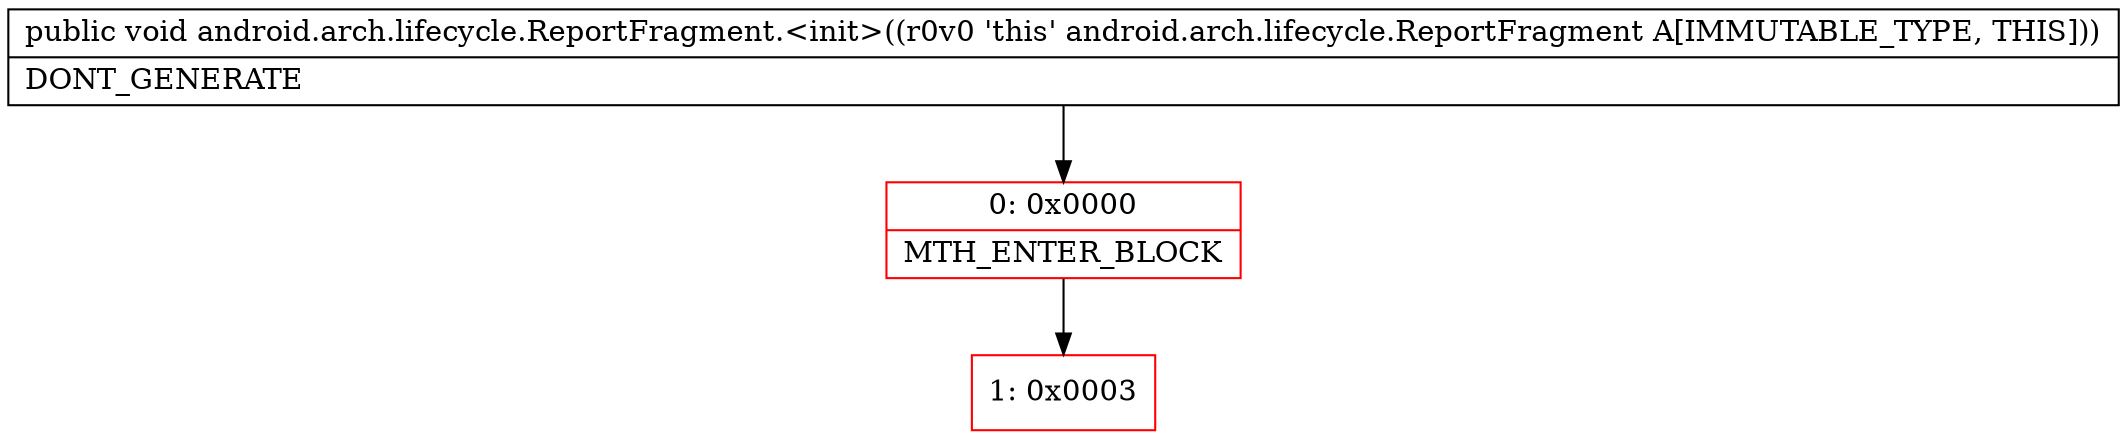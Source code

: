 digraph "CFG forandroid.arch.lifecycle.ReportFragment.\<init\>()V" {
subgraph cluster_Region_1056692771 {
label = "R(0)";
node [shape=record,color=blue];
}
Node_0 [shape=record,color=red,label="{0\:\ 0x0000|MTH_ENTER_BLOCK\l}"];
Node_1 [shape=record,color=red,label="{1\:\ 0x0003}"];
MethodNode[shape=record,label="{public void android.arch.lifecycle.ReportFragment.\<init\>((r0v0 'this' android.arch.lifecycle.ReportFragment A[IMMUTABLE_TYPE, THIS]))  | DONT_GENERATE\l}"];
MethodNode -> Node_0;
Node_0 -> Node_1;
}

